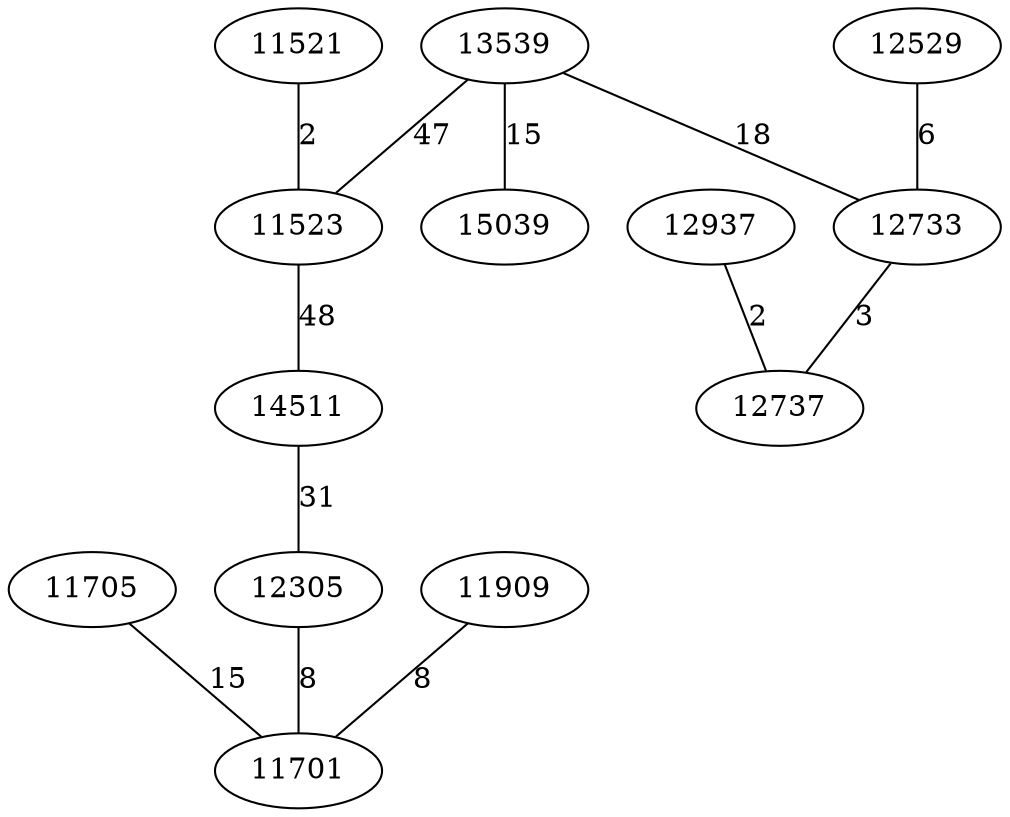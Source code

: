 graph chemin {

	11705 -- 11701 [label=15]
	13539 -- 12733 [label=18]
	13539 -- 11523 [label=47]
	13539 -- 15039 [label=15]
	12937 -- 12737 [label=2]
	11521 -- 11523 [label=2]
	11523 -- 14511 [label=48]
	14511 -- 12305 [label=31]
	12529 -- 12733 [label=6]
	11909 -- 11701 [label=8]
	12305 -- 11701 [label=8]
	12733 -- 12737 [label=3]

}

